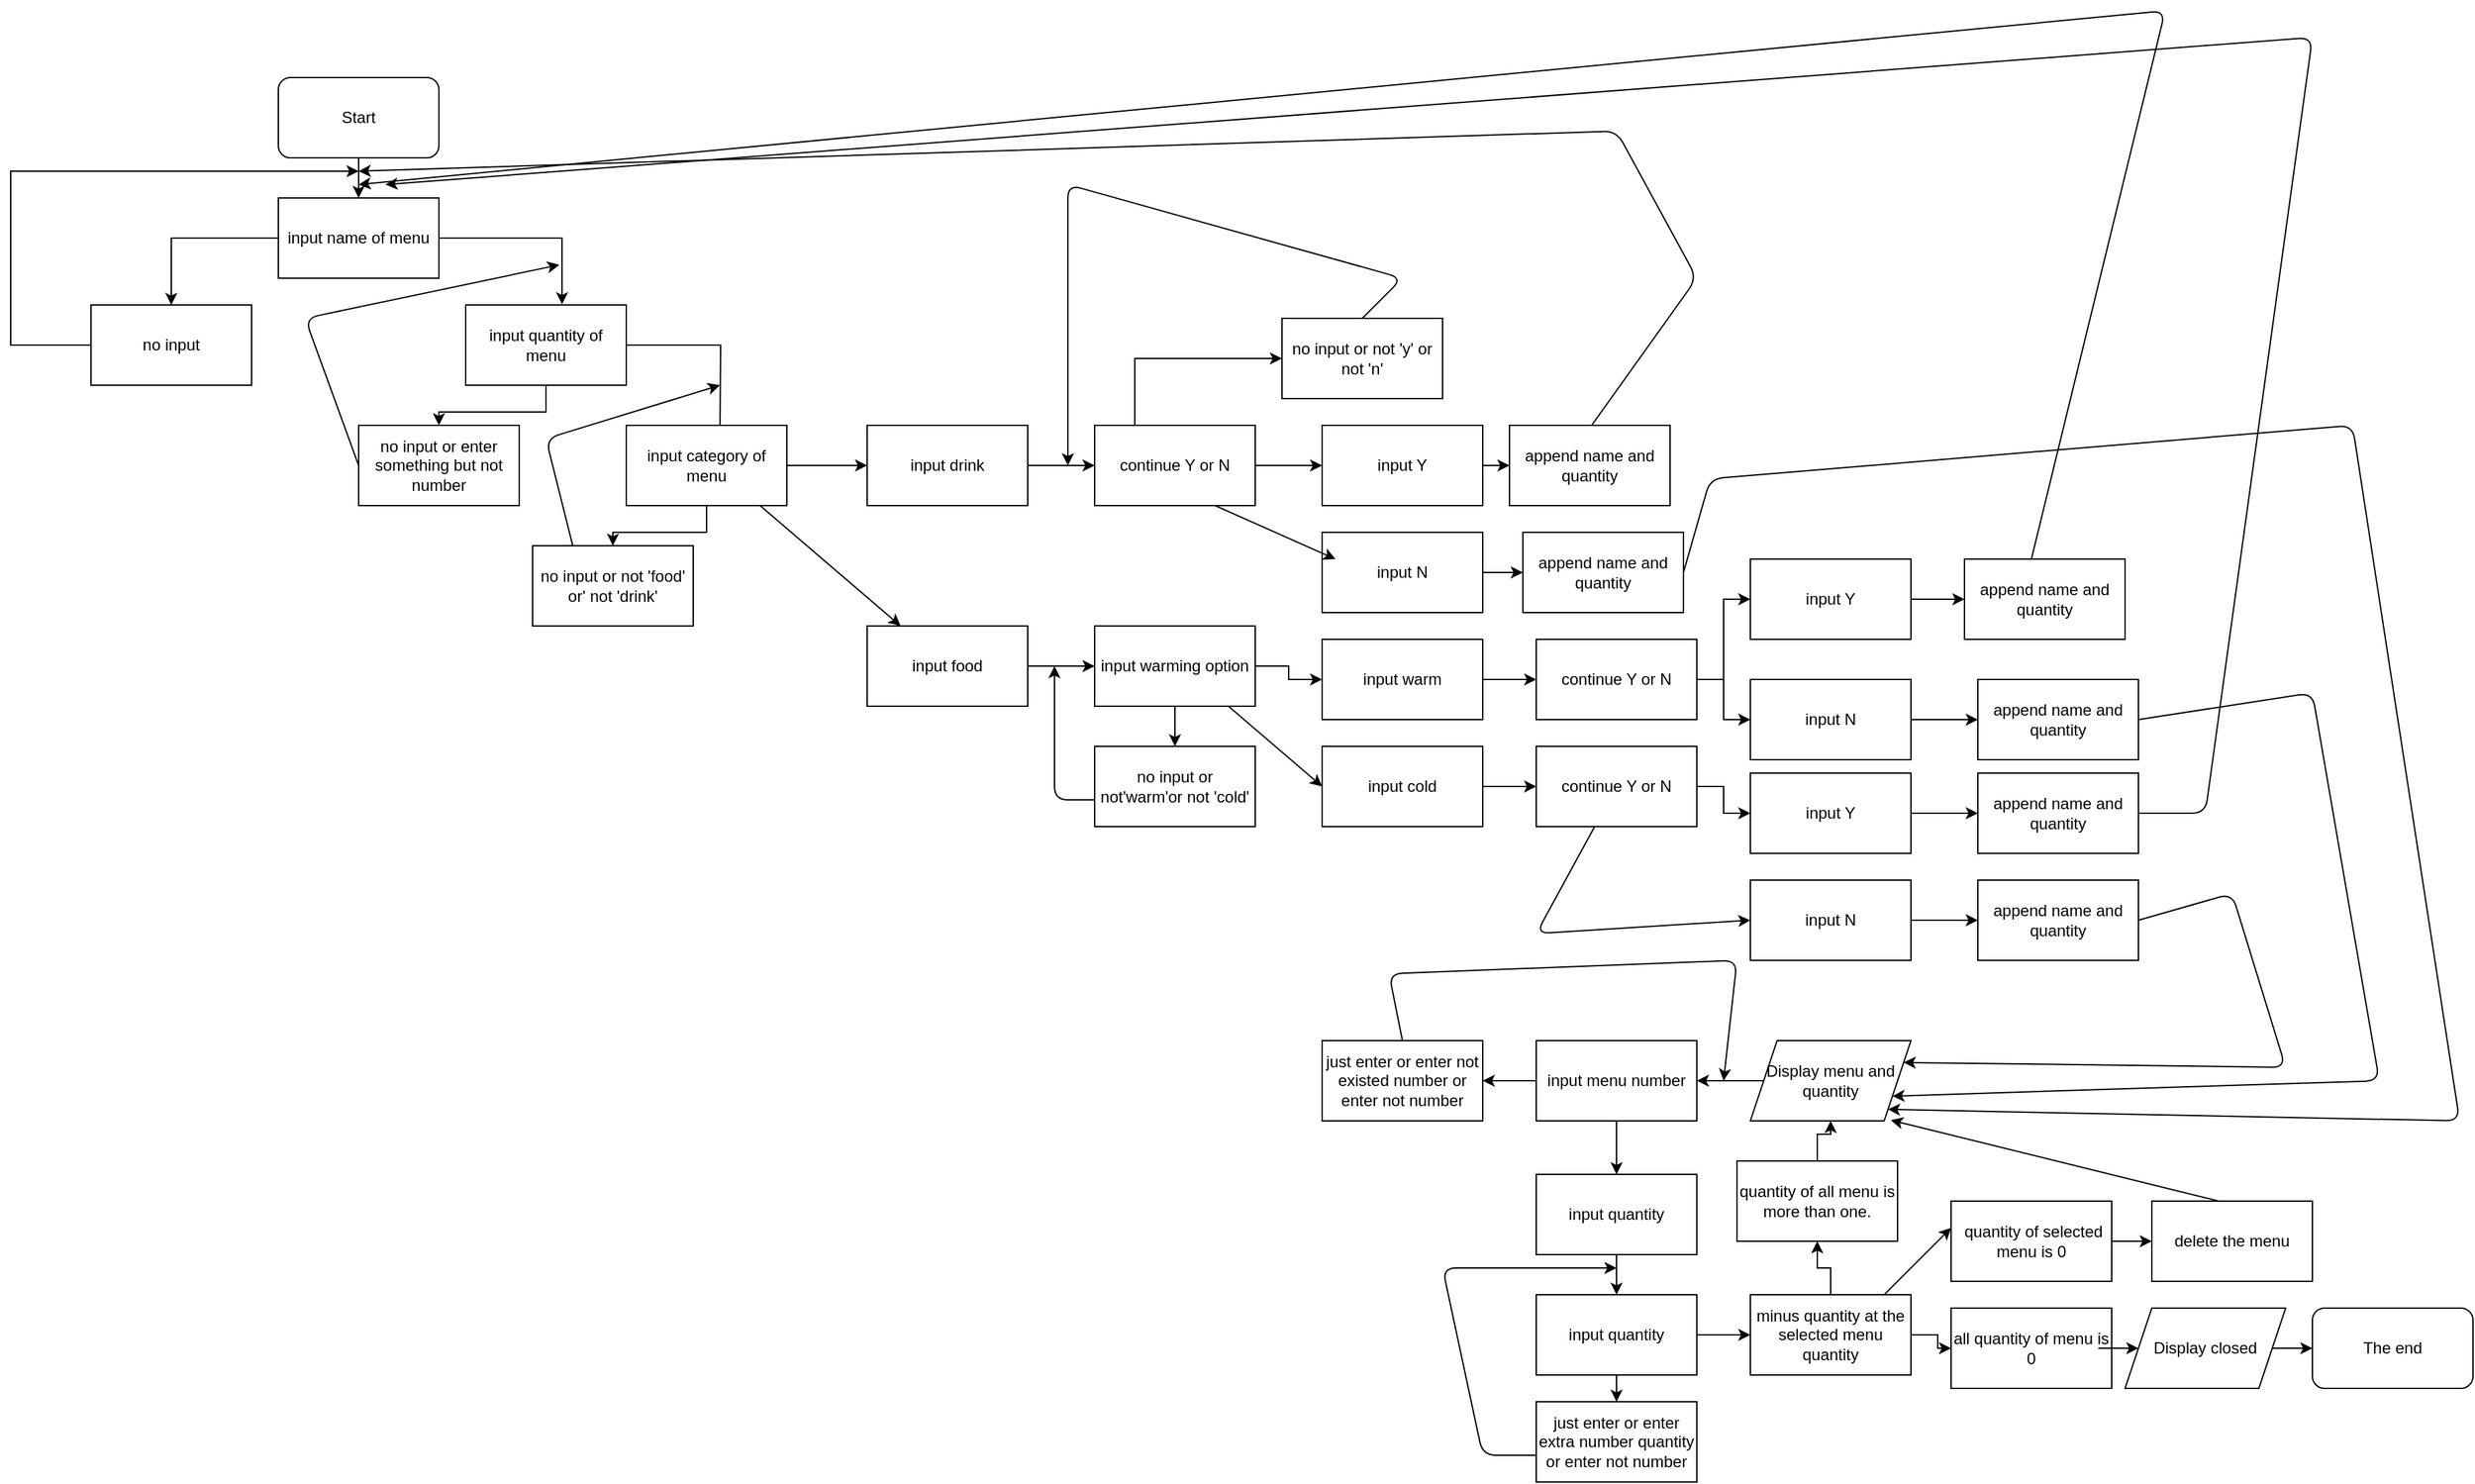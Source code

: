<mxfile version="14.7.7" type="github">
  <diagram id="p801fJ-4GE8LvIT7qMId" name="Page-1">
    <mxGraphModel dx="1422" dy="773" grid="1" gridSize="10" guides="1" tooltips="1" connect="1" arrows="1" fold="1" page="1" pageScale="1" pageWidth="3300" pageHeight="4681" math="0" shadow="0">
      <root>
        <mxCell id="0" />
        <mxCell id="1" parent="0" />
        <mxCell id="LuTiL_DvutiMw9GciKqi-8" value="" style="edgeStyle=orthogonalEdgeStyle;rounded=0;orthogonalLoop=1;jettySize=auto;html=1;" edge="1" parent="1" source="LuTiL_DvutiMw9GciKqi-1" target="LuTiL_DvutiMw9GciKqi-2">
          <mxGeometry relative="1" as="geometry" />
        </mxCell>
        <mxCell id="LuTiL_DvutiMw9GciKqi-1" value="Start" style="rounded=1;whiteSpace=wrap;html=1;" vertex="1" parent="1">
          <mxGeometry x="940" y="80" width="120" height="60" as="geometry" />
        </mxCell>
        <mxCell id="LuTiL_DvutiMw9GciKqi-7" value="" style="edgeStyle=orthogonalEdgeStyle;rounded=0;orthogonalLoop=1;jettySize=auto;html=1;" edge="1" parent="1" source="LuTiL_DvutiMw9GciKqi-2" target="LuTiL_DvutiMw9GciKqi-4">
          <mxGeometry relative="1" as="geometry">
            <mxPoint x="1000" y="310" as="targetPoint" />
          </mxGeometry>
        </mxCell>
        <mxCell id="LuTiL_DvutiMw9GciKqi-12" value="" style="edgeStyle=orthogonalEdgeStyle;rounded=0;orthogonalLoop=1;jettySize=auto;html=1;entryX=0.6;entryY=-0.008;entryDx=0;entryDy=0;entryPerimeter=0;" edge="1" parent="1" source="LuTiL_DvutiMw9GciKqi-2" target="LuTiL_DvutiMw9GciKqi-5">
          <mxGeometry relative="1" as="geometry">
            <mxPoint x="1160" y="200" as="targetPoint" />
          </mxGeometry>
        </mxCell>
        <mxCell id="LuTiL_DvutiMw9GciKqi-2" value="input name of menu" style="rounded=0;whiteSpace=wrap;html=1;" vertex="1" parent="1">
          <mxGeometry x="940" y="170" width="120" height="60" as="geometry" />
        </mxCell>
        <mxCell id="LuTiL_DvutiMw9GciKqi-10" value="" style="edgeStyle=orthogonalEdgeStyle;rounded=0;orthogonalLoop=1;jettySize=auto;html=1;" edge="1" parent="1" source="LuTiL_DvutiMw9GciKqi-4">
          <mxGeometry relative="1" as="geometry">
            <mxPoint x="1000" y="150" as="targetPoint" />
            <Array as="points">
              <mxPoint x="740" y="280" />
            </Array>
          </mxGeometry>
        </mxCell>
        <mxCell id="LuTiL_DvutiMw9GciKqi-4" value="no input" style="rounded=0;whiteSpace=wrap;html=1;" vertex="1" parent="1">
          <mxGeometry x="800" y="250" width="120" height="60" as="geometry" />
        </mxCell>
        <mxCell id="LuTiL_DvutiMw9GciKqi-14" value="" style="edgeStyle=orthogonalEdgeStyle;rounded=0;orthogonalLoop=1;jettySize=auto;html=1;" edge="1" parent="1" source="LuTiL_DvutiMw9GciKqi-5" target="LuTiL_DvutiMw9GciKqi-13">
          <mxGeometry relative="1" as="geometry" />
        </mxCell>
        <mxCell id="LuTiL_DvutiMw9GciKqi-26" value="" style="edgeStyle=orthogonalEdgeStyle;rounded=0;orthogonalLoop=1;jettySize=auto;html=1;" edge="1" parent="1" source="LuTiL_DvutiMw9GciKqi-5">
          <mxGeometry relative="1" as="geometry">
            <mxPoint x="1270" y="350" as="targetPoint" />
          </mxGeometry>
        </mxCell>
        <mxCell id="LuTiL_DvutiMw9GciKqi-5" value="input quantity of menu" style="rounded=0;whiteSpace=wrap;html=1;" vertex="1" parent="1">
          <mxGeometry x="1080" y="250" width="120" height="60" as="geometry" />
        </mxCell>
        <mxCell id="LuTiL_DvutiMw9GciKqi-13" value="no input or enter something but not number" style="rounded=0;whiteSpace=wrap;html=1;" vertex="1" parent="1">
          <mxGeometry x="1000" y="340" width="120" height="60" as="geometry" />
        </mxCell>
        <mxCell id="LuTiL_DvutiMw9GciKqi-22" value="" style="endArrow=classic;html=1;exitX=0;exitY=0.5;exitDx=0;exitDy=0;" edge="1" parent="1" source="LuTiL_DvutiMw9GciKqi-13">
          <mxGeometry width="50" height="50" relative="1" as="geometry">
            <mxPoint x="890" y="390" as="sourcePoint" />
            <mxPoint x="1150" y="220" as="targetPoint" />
            <Array as="points">
              <mxPoint x="960" y="260" />
            </Array>
          </mxGeometry>
        </mxCell>
        <mxCell id="LuTiL_DvutiMw9GciKqi-27" value="" style="edgeStyle=orthogonalEdgeStyle;rounded=0;orthogonalLoop=1;jettySize=auto;html=1;" edge="1" parent="1" source="LuTiL_DvutiMw9GciKqi-23" target="LuTiL_DvutiMw9GciKqi-24">
          <mxGeometry relative="1" as="geometry" />
        </mxCell>
        <mxCell id="LuTiL_DvutiMw9GciKqi-30" value="" style="edgeStyle=orthogonalEdgeStyle;rounded=0;orthogonalLoop=1;jettySize=auto;html=1;" edge="1" parent="1" source="LuTiL_DvutiMw9GciKqi-23" target="LuTiL_DvutiMw9GciKqi-29">
          <mxGeometry relative="1" as="geometry" />
        </mxCell>
        <mxCell id="LuTiL_DvutiMw9GciKqi-23" value="input category of menu" style="rounded=0;whiteSpace=wrap;html=1;" vertex="1" parent="1">
          <mxGeometry x="1200" y="340" width="120" height="60" as="geometry" />
        </mxCell>
        <mxCell id="LuTiL_DvutiMw9GciKqi-24" value="no input or not &#39;food&#39; or&#39; not &#39;drink&#39;" style="rounded=0;whiteSpace=wrap;html=1;" vertex="1" parent="1">
          <mxGeometry x="1130" y="430" width="120" height="60" as="geometry" />
        </mxCell>
        <mxCell id="LuTiL_DvutiMw9GciKqi-28" value="" style="endArrow=classic;html=1;exitX=0.25;exitY=0;exitDx=0;exitDy=0;" edge="1" parent="1" source="LuTiL_DvutiMw9GciKqi-24">
          <mxGeometry width="50" height="50" relative="1" as="geometry">
            <mxPoint x="1050" y="470" as="sourcePoint" />
            <mxPoint x="1270" y="310" as="targetPoint" />
            <Array as="points">
              <mxPoint x="1140" y="350" />
            </Array>
          </mxGeometry>
        </mxCell>
        <mxCell id="LuTiL_DvutiMw9GciKqi-32" value="" style="edgeStyle=orthogonalEdgeStyle;rounded=0;orthogonalLoop=1;jettySize=auto;html=1;" edge="1" parent="1" source="LuTiL_DvutiMw9GciKqi-29" target="LuTiL_DvutiMw9GciKqi-31">
          <mxGeometry relative="1" as="geometry" />
        </mxCell>
        <mxCell id="LuTiL_DvutiMw9GciKqi-29" value="input drink" style="rounded=0;whiteSpace=wrap;html=1;" vertex="1" parent="1">
          <mxGeometry x="1380" y="340" width="120" height="60" as="geometry" />
        </mxCell>
        <mxCell id="LuTiL_DvutiMw9GciKqi-39" value="" style="edgeStyle=orthogonalEdgeStyle;rounded=0;orthogonalLoop=1;jettySize=auto;html=1;entryX=0;entryY=0.5;entryDx=0;entryDy=0;" edge="1" parent="1" source="LuTiL_DvutiMw9GciKqi-31" target="LuTiL_DvutiMw9GciKqi-33">
          <mxGeometry relative="1" as="geometry">
            <mxPoint x="1610" y="290" as="targetPoint" />
            <Array as="points">
              <mxPoint x="1580" y="290" />
            </Array>
          </mxGeometry>
        </mxCell>
        <mxCell id="LuTiL_DvutiMw9GciKqi-42" value="" style="edgeStyle=orthogonalEdgeStyle;rounded=0;orthogonalLoop=1;jettySize=auto;html=1;" edge="1" parent="1" source="LuTiL_DvutiMw9GciKqi-31" target="LuTiL_DvutiMw9GciKqi-41">
          <mxGeometry relative="1" as="geometry" />
        </mxCell>
        <mxCell id="LuTiL_DvutiMw9GciKqi-31" value="continue Y or N" style="rounded=0;whiteSpace=wrap;html=1;" vertex="1" parent="1">
          <mxGeometry x="1550" y="340" width="120" height="60" as="geometry" />
        </mxCell>
        <mxCell id="LuTiL_DvutiMw9GciKqi-33" value="no input or not &#39;y&#39; or not &#39;n&#39;" style="rounded=0;whiteSpace=wrap;html=1;" vertex="1" parent="1">
          <mxGeometry x="1690" y="260" width="120" height="60" as="geometry" />
        </mxCell>
        <mxCell id="LuTiL_DvutiMw9GciKqi-40" value="" style="endArrow=classic;html=1;" edge="1" parent="1">
          <mxGeometry width="50" height="50" relative="1" as="geometry">
            <mxPoint x="1750" y="260" as="sourcePoint" />
            <mxPoint x="1530" y="370" as="targetPoint" />
            <Array as="points">
              <mxPoint x="1780" y="230" />
              <mxPoint x="1530" y="160" />
            </Array>
          </mxGeometry>
        </mxCell>
        <mxCell id="LuTiL_DvutiMw9GciKqi-66" value="" style="edgeStyle=orthogonalEdgeStyle;rounded=0;orthogonalLoop=1;jettySize=auto;html=1;" edge="1" parent="1" source="LuTiL_DvutiMw9GciKqi-41" target="LuTiL_DvutiMw9GciKqi-65">
          <mxGeometry relative="1" as="geometry" />
        </mxCell>
        <mxCell id="LuTiL_DvutiMw9GciKqi-41" value="input Y" style="rounded=0;whiteSpace=wrap;html=1;" vertex="1" parent="1">
          <mxGeometry x="1720" y="340" width="120" height="60" as="geometry" />
        </mxCell>
        <mxCell id="LuTiL_DvutiMw9GciKqi-43" value="" style="endArrow=classic;html=1;" edge="1" parent="1">
          <mxGeometry width="50" height="50" relative="1" as="geometry">
            <mxPoint x="1960" y="370" as="sourcePoint" />
            <mxPoint x="1000" y="150" as="targetPoint" />
            <Array as="points">
              <mxPoint x="1900" y="370" />
              <mxPoint x="2000" y="230" />
              <mxPoint x="1940" y="120" />
            </Array>
          </mxGeometry>
        </mxCell>
        <mxCell id="LuTiL_DvutiMw9GciKqi-89" value="" style="edgeStyle=orthogonalEdgeStyle;rounded=0;orthogonalLoop=1;jettySize=auto;html=1;" edge="1" parent="1" source="LuTiL_DvutiMw9GciKqi-44" target="LuTiL_DvutiMw9GciKqi-88">
          <mxGeometry relative="1" as="geometry" />
        </mxCell>
        <mxCell id="LuTiL_DvutiMw9GciKqi-44" value="input N" style="rounded=0;whiteSpace=wrap;html=1;" vertex="1" parent="1">
          <mxGeometry x="1720" y="420" width="120" height="60" as="geometry" />
        </mxCell>
        <mxCell id="LuTiL_DvutiMw9GciKqi-46" value="" style="endArrow=classic;html=1;exitX=0.75;exitY=1;exitDx=0;exitDy=0;" edge="1" parent="1" source="LuTiL_DvutiMw9GciKqi-31">
          <mxGeometry width="50" height="50" relative="1" as="geometry">
            <mxPoint x="1680" y="490" as="sourcePoint" />
            <mxPoint x="1730" y="440" as="targetPoint" />
          </mxGeometry>
        </mxCell>
        <mxCell id="LuTiL_DvutiMw9GciKqi-50" value="" style="edgeStyle=orthogonalEdgeStyle;rounded=0;orthogonalLoop=1;jettySize=auto;html=1;" edge="1" parent="1" source="LuTiL_DvutiMw9GciKqi-47" target="LuTiL_DvutiMw9GciKqi-49">
          <mxGeometry relative="1" as="geometry" />
        </mxCell>
        <mxCell id="LuTiL_DvutiMw9GciKqi-47" value="input food" style="rounded=0;whiteSpace=wrap;html=1;" vertex="1" parent="1">
          <mxGeometry x="1380" y="490" width="120" height="60" as="geometry" />
        </mxCell>
        <mxCell id="LuTiL_DvutiMw9GciKqi-48" value="" style="endArrow=classic;html=1;" edge="1" parent="1" target="LuTiL_DvutiMw9GciKqi-47">
          <mxGeometry width="50" height="50" relative="1" as="geometry">
            <mxPoint x="1300" y="400" as="sourcePoint" />
            <mxPoint x="1350" y="350" as="targetPoint" />
          </mxGeometry>
        </mxCell>
        <mxCell id="LuTiL_DvutiMw9GciKqi-53" value="" style="edgeStyle=orthogonalEdgeStyle;rounded=0;orthogonalLoop=1;jettySize=auto;html=1;" edge="1" parent="1" source="LuTiL_DvutiMw9GciKqi-49" target="LuTiL_DvutiMw9GciKqi-51">
          <mxGeometry relative="1" as="geometry" />
        </mxCell>
        <mxCell id="LuTiL_DvutiMw9GciKqi-56" value="" style="edgeStyle=orthogonalEdgeStyle;rounded=0;orthogonalLoop=1;jettySize=auto;html=1;" edge="1" parent="1" source="LuTiL_DvutiMw9GciKqi-49" target="LuTiL_DvutiMw9GciKqi-54">
          <mxGeometry relative="1" as="geometry" />
        </mxCell>
        <mxCell id="LuTiL_DvutiMw9GciKqi-49" value="input warming option" style="rounded=0;whiteSpace=wrap;html=1;" vertex="1" parent="1">
          <mxGeometry x="1550" y="490" width="120" height="60" as="geometry" />
        </mxCell>
        <mxCell id="LuTiL_DvutiMw9GciKqi-51" value="no input or not&#39;warm&#39;or not &#39;cold&#39;" style="rounded=0;whiteSpace=wrap;html=1;" vertex="1" parent="1">
          <mxGeometry x="1550" y="580" width="120" height="60" as="geometry" />
        </mxCell>
        <mxCell id="LuTiL_DvutiMw9GciKqi-52" value="" style="endArrow=classic;html=1;" edge="1" parent="1">
          <mxGeometry width="50" height="50" relative="1" as="geometry">
            <mxPoint x="1550" y="620" as="sourcePoint" />
            <mxPoint x="1520" y="520" as="targetPoint" />
            <Array as="points">
              <mxPoint x="1520" y="620" />
            </Array>
          </mxGeometry>
        </mxCell>
        <mxCell id="LuTiL_DvutiMw9GciKqi-64" value="" style="edgeStyle=orthogonalEdgeStyle;rounded=0;orthogonalLoop=1;jettySize=auto;html=1;" edge="1" parent="1" source="LuTiL_DvutiMw9GciKqi-54" target="LuTiL_DvutiMw9GciKqi-58">
          <mxGeometry relative="1" as="geometry" />
        </mxCell>
        <mxCell id="LuTiL_DvutiMw9GciKqi-54" value="input warm" style="rounded=0;whiteSpace=wrap;html=1;" vertex="1" parent="1">
          <mxGeometry x="1720" y="500" width="120" height="60" as="geometry" />
        </mxCell>
        <mxCell id="LuTiL_DvutiMw9GciKqi-63" value="" style="edgeStyle=orthogonalEdgeStyle;rounded=0;orthogonalLoop=1;jettySize=auto;html=1;" edge="1" parent="1" source="LuTiL_DvutiMw9GciKqi-55" target="LuTiL_DvutiMw9GciKqi-62">
          <mxGeometry relative="1" as="geometry" />
        </mxCell>
        <mxCell id="LuTiL_DvutiMw9GciKqi-55" value="input cold" style="rounded=0;whiteSpace=wrap;html=1;" vertex="1" parent="1">
          <mxGeometry x="1720" y="580" width="120" height="60" as="geometry" />
        </mxCell>
        <mxCell id="LuTiL_DvutiMw9GciKqi-57" value="" style="endArrow=classic;html=1;entryX=0;entryY=0.5;entryDx=0;entryDy=0;" edge="1" parent="1" target="LuTiL_DvutiMw9GciKqi-55">
          <mxGeometry width="50" height="50" relative="1" as="geometry">
            <mxPoint x="1650" y="550" as="sourcePoint" />
            <mxPoint x="1700" y="500" as="targetPoint" />
          </mxGeometry>
        </mxCell>
        <mxCell id="LuTiL_DvutiMw9GciKqi-68" value="" style="edgeStyle=orthogonalEdgeStyle;rounded=0;orthogonalLoop=1;jettySize=auto;html=1;" edge="1" parent="1" source="LuTiL_DvutiMw9GciKqi-58" target="LuTiL_DvutiMw9GciKqi-67">
          <mxGeometry relative="1" as="geometry" />
        </mxCell>
        <mxCell id="LuTiL_DvutiMw9GciKqi-70" value="" style="edgeStyle=orthogonalEdgeStyle;rounded=0;orthogonalLoop=1;jettySize=auto;html=1;" edge="1" parent="1" source="LuTiL_DvutiMw9GciKqi-58" target="LuTiL_DvutiMw9GciKqi-69">
          <mxGeometry relative="1" as="geometry" />
        </mxCell>
        <mxCell id="LuTiL_DvutiMw9GciKqi-58" value="continue Y or N" style="rounded=0;whiteSpace=wrap;html=1;" vertex="1" parent="1">
          <mxGeometry x="1880" y="500" width="120" height="60" as="geometry" />
        </mxCell>
        <mxCell id="LuTiL_DvutiMw9GciKqi-73" value="" style="edgeStyle=orthogonalEdgeStyle;rounded=0;orthogonalLoop=1;jettySize=auto;html=1;" edge="1" parent="1" source="LuTiL_DvutiMw9GciKqi-62" target="LuTiL_DvutiMw9GciKqi-71">
          <mxGeometry relative="1" as="geometry" />
        </mxCell>
        <mxCell id="LuTiL_DvutiMw9GciKqi-62" value="continue Y or N" style="rounded=0;whiteSpace=wrap;html=1;" vertex="1" parent="1">
          <mxGeometry x="1880" y="580" width="120" height="60" as="geometry" />
        </mxCell>
        <mxCell id="LuTiL_DvutiMw9GciKqi-65" value="append name and quantity" style="rounded=0;whiteSpace=wrap;html=1;" vertex="1" parent="1">
          <mxGeometry x="1860" y="340" width="120" height="60" as="geometry" />
        </mxCell>
        <mxCell id="LuTiL_DvutiMw9GciKqi-81" value="" style="edgeStyle=orthogonalEdgeStyle;rounded=0;orthogonalLoop=1;jettySize=auto;html=1;" edge="1" parent="1" source="LuTiL_DvutiMw9GciKqi-67" target="LuTiL_DvutiMw9GciKqi-77">
          <mxGeometry relative="1" as="geometry" />
        </mxCell>
        <mxCell id="LuTiL_DvutiMw9GciKqi-67" value="input Y" style="rounded=0;whiteSpace=wrap;html=1;" vertex="1" parent="1">
          <mxGeometry x="2040" y="440" width="120" height="60" as="geometry" />
        </mxCell>
        <mxCell id="LuTiL_DvutiMw9GciKqi-86" value="" style="edgeStyle=orthogonalEdgeStyle;rounded=0;orthogonalLoop=1;jettySize=auto;html=1;" edge="1" parent="1" source="LuTiL_DvutiMw9GciKqi-69" target="LuTiL_DvutiMw9GciKqi-79">
          <mxGeometry relative="1" as="geometry" />
        </mxCell>
        <mxCell id="LuTiL_DvutiMw9GciKqi-69" value="input N" style="rounded=0;whiteSpace=wrap;html=1;" vertex="1" parent="1">
          <mxGeometry x="2040" y="530" width="120" height="60" as="geometry" />
        </mxCell>
        <mxCell id="LuTiL_DvutiMw9GciKqi-85" value="" style="edgeStyle=orthogonalEdgeStyle;rounded=0;orthogonalLoop=1;jettySize=auto;html=1;" edge="1" parent="1" source="LuTiL_DvutiMw9GciKqi-71" target="LuTiL_DvutiMw9GciKqi-78">
          <mxGeometry relative="1" as="geometry" />
        </mxCell>
        <mxCell id="LuTiL_DvutiMw9GciKqi-71" value="input Y" style="rounded=0;whiteSpace=wrap;html=1;" vertex="1" parent="1">
          <mxGeometry x="2040" y="600" width="120" height="60" as="geometry" />
        </mxCell>
        <mxCell id="LuTiL_DvutiMw9GciKqi-87" value="" style="edgeStyle=orthogonalEdgeStyle;rounded=0;orthogonalLoop=1;jettySize=auto;html=1;" edge="1" parent="1" source="LuTiL_DvutiMw9GciKqi-72" target="LuTiL_DvutiMw9GciKqi-80">
          <mxGeometry relative="1" as="geometry" />
        </mxCell>
        <mxCell id="LuTiL_DvutiMw9GciKqi-72" value="input N" style="rounded=0;whiteSpace=wrap;html=1;" vertex="1" parent="1">
          <mxGeometry x="2040" y="680" width="120" height="60" as="geometry" />
        </mxCell>
        <mxCell id="LuTiL_DvutiMw9GciKqi-76" value="" style="endArrow=classic;html=1;entryX=0;entryY=0.5;entryDx=0;entryDy=0;" edge="1" parent="1" source="LuTiL_DvutiMw9GciKqi-62" target="LuTiL_DvutiMw9GciKqi-72">
          <mxGeometry width="50" height="50" relative="1" as="geometry">
            <mxPoint x="1930" y="710" as="sourcePoint" />
            <mxPoint x="1940" y="720" as="targetPoint" />
            <Array as="points">
              <mxPoint x="1880" y="720" />
            </Array>
          </mxGeometry>
        </mxCell>
        <mxCell id="LuTiL_DvutiMw9GciKqi-77" value="append name and quantity" style="rounded=0;whiteSpace=wrap;html=1;" vertex="1" parent="1">
          <mxGeometry x="2200" y="440" width="120" height="60" as="geometry" />
        </mxCell>
        <mxCell id="LuTiL_DvutiMw9GciKqi-78" value="append name and quantity" style="rounded=0;whiteSpace=wrap;html=1;" vertex="1" parent="1">
          <mxGeometry x="2210" y="600" width="120" height="60" as="geometry" />
        </mxCell>
        <mxCell id="LuTiL_DvutiMw9GciKqi-79" value="append name and quantity" style="rounded=0;whiteSpace=wrap;html=1;" vertex="1" parent="1">
          <mxGeometry x="2210" y="530" width="120" height="60" as="geometry" />
        </mxCell>
        <mxCell id="LuTiL_DvutiMw9GciKqi-80" value="append name and quantity" style="rounded=0;whiteSpace=wrap;html=1;" vertex="1" parent="1">
          <mxGeometry x="2210" y="680" width="120" height="60" as="geometry" />
        </mxCell>
        <mxCell id="LuTiL_DvutiMw9GciKqi-84" value="" style="endArrow=classic;html=1;" edge="1" parent="1">
          <mxGeometry width="50" height="50" relative="1" as="geometry">
            <mxPoint x="2250" y="440" as="sourcePoint" />
            <mxPoint x="1000" y="160" as="targetPoint" />
            <Array as="points">
              <mxPoint x="2350" y="30" />
            </Array>
          </mxGeometry>
        </mxCell>
        <mxCell id="LuTiL_DvutiMw9GciKqi-88" value="append name and quantity" style="rounded=0;whiteSpace=wrap;html=1;" vertex="1" parent="1">
          <mxGeometry x="1870" y="420" width="120" height="60" as="geometry" />
        </mxCell>
        <mxCell id="LuTiL_DvutiMw9GciKqi-90" value="" style="endArrow=classic;html=1;" edge="1" parent="1">
          <mxGeometry width="50" height="50" relative="1" as="geometry">
            <mxPoint x="2330" y="630" as="sourcePoint" />
            <mxPoint x="1020" y="160" as="targetPoint" />
            <Array as="points">
              <mxPoint x="2380" y="630" />
              <mxPoint x="2460" y="50" />
            </Array>
          </mxGeometry>
        </mxCell>
        <mxCell id="LuTiL_DvutiMw9GciKqi-97" value="" style="edgeStyle=orthogonalEdgeStyle;rounded=0;orthogonalLoop=1;jettySize=auto;html=1;" edge="1" parent="1" source="LuTiL_DvutiMw9GciKqi-91" target="LuTiL_DvutiMw9GciKqi-96">
          <mxGeometry relative="1" as="geometry" />
        </mxCell>
        <mxCell id="LuTiL_DvutiMw9GciKqi-91" value="Display menu and quantity" style="shape=parallelogram;perimeter=parallelogramPerimeter;whiteSpace=wrap;html=1;fixedSize=1;" vertex="1" parent="1">
          <mxGeometry x="2040" y="800" width="120" height="60" as="geometry" />
        </mxCell>
        <mxCell id="LuTiL_DvutiMw9GciKqi-92" value="" style="endArrow=classic;html=1;entryX=1;entryY=1;entryDx=0;entryDy=0;" edge="1" parent="1" target="LuTiL_DvutiMw9GciKqi-91">
          <mxGeometry width="50" height="50" relative="1" as="geometry">
            <mxPoint x="1990" y="450" as="sourcePoint" />
            <mxPoint x="2490" y="860" as="targetPoint" />
            <Array as="points">
              <mxPoint x="2010" y="380" />
              <mxPoint x="2490" y="340" />
              <mxPoint x="2570" y="860" />
            </Array>
          </mxGeometry>
        </mxCell>
        <mxCell id="LuTiL_DvutiMw9GciKqi-93" value="" style="endArrow=classic;html=1;entryX=1;entryY=0.75;entryDx=0;entryDy=0;" edge="1" parent="1" target="LuTiL_DvutiMw9GciKqi-91">
          <mxGeometry width="50" height="50" relative="1" as="geometry">
            <mxPoint x="2330" y="560" as="sourcePoint" />
            <mxPoint x="2460" y="830" as="targetPoint" />
            <Array as="points">
              <mxPoint x="2460" y="540" />
              <mxPoint x="2510" y="830" />
            </Array>
          </mxGeometry>
        </mxCell>
        <mxCell id="LuTiL_DvutiMw9GciKqi-95" value="" style="endArrow=classic;html=1;entryX=1;entryY=0.25;entryDx=0;entryDy=0;" edge="1" parent="1" target="LuTiL_DvutiMw9GciKqi-91">
          <mxGeometry width="50" height="50" relative="1" as="geometry">
            <mxPoint x="2330" y="710" as="sourcePoint" />
            <mxPoint x="2170" y="820" as="targetPoint" />
            <Array as="points">
              <mxPoint x="2400" y="690" />
              <mxPoint x="2440" y="820" />
            </Array>
          </mxGeometry>
        </mxCell>
        <mxCell id="LuTiL_DvutiMw9GciKqi-99" value="" style="edgeStyle=orthogonalEdgeStyle;rounded=0;orthogonalLoop=1;jettySize=auto;html=1;" edge="1" parent="1" source="LuTiL_DvutiMw9GciKqi-96" target="LuTiL_DvutiMw9GciKqi-98">
          <mxGeometry relative="1" as="geometry" />
        </mxCell>
        <mxCell id="LuTiL_DvutiMw9GciKqi-102" value="" style="edgeStyle=orthogonalEdgeStyle;rounded=0;orthogonalLoop=1;jettySize=auto;html=1;" edge="1" parent="1" source="LuTiL_DvutiMw9GciKqi-96" target="LuTiL_DvutiMw9GciKqi-101">
          <mxGeometry relative="1" as="geometry" />
        </mxCell>
        <mxCell id="LuTiL_DvutiMw9GciKqi-96" value="input menu number" style="rounded=0;whiteSpace=wrap;html=1;" vertex="1" parent="1">
          <mxGeometry x="1880" y="800" width="120" height="60" as="geometry" />
        </mxCell>
        <mxCell id="LuTiL_DvutiMw9GciKqi-98" value="just enter or enter not existed number or enter not number" style="rounded=0;whiteSpace=wrap;html=1;" vertex="1" parent="1">
          <mxGeometry x="1720" y="800" width="120" height="60" as="geometry" />
        </mxCell>
        <mxCell id="LuTiL_DvutiMw9GciKqi-100" value="" style="endArrow=classic;html=1;" edge="1" parent="1">
          <mxGeometry width="50" height="50" relative="1" as="geometry">
            <mxPoint x="1780" y="800" as="sourcePoint" />
            <mxPoint x="2020" y="830" as="targetPoint" />
            <Array as="points">
              <mxPoint x="1770" y="750" />
              <mxPoint x="2030" y="740" />
            </Array>
          </mxGeometry>
        </mxCell>
        <mxCell id="LuTiL_DvutiMw9GciKqi-104" value="" style="edgeStyle=orthogonalEdgeStyle;rounded=0;orthogonalLoop=1;jettySize=auto;html=1;" edge="1" parent="1" source="LuTiL_DvutiMw9GciKqi-101" target="LuTiL_DvutiMw9GciKqi-103">
          <mxGeometry relative="1" as="geometry" />
        </mxCell>
        <mxCell id="LuTiL_DvutiMw9GciKqi-101" value="input quantity" style="rounded=0;whiteSpace=wrap;html=1;" vertex="1" parent="1">
          <mxGeometry x="1880" y="900" width="120" height="60" as="geometry" />
        </mxCell>
        <mxCell id="LuTiL_DvutiMw9GciKqi-106" value="" style="edgeStyle=orthogonalEdgeStyle;rounded=0;orthogonalLoop=1;jettySize=auto;html=1;" edge="1" parent="1" source="LuTiL_DvutiMw9GciKqi-103" target="LuTiL_DvutiMw9GciKqi-105">
          <mxGeometry relative="1" as="geometry" />
        </mxCell>
        <mxCell id="LuTiL_DvutiMw9GciKqi-110" value="" style="edgeStyle=orthogonalEdgeStyle;rounded=0;orthogonalLoop=1;jettySize=auto;html=1;" edge="1" parent="1" source="LuTiL_DvutiMw9GciKqi-103" target="LuTiL_DvutiMw9GciKqi-109">
          <mxGeometry relative="1" as="geometry" />
        </mxCell>
        <mxCell id="LuTiL_DvutiMw9GciKqi-103" value="input quantity" style="rounded=0;whiteSpace=wrap;html=1;" vertex="1" parent="1">
          <mxGeometry x="1880" y="990" width="120" height="60" as="geometry" />
        </mxCell>
        <mxCell id="LuTiL_DvutiMw9GciKqi-105" value="just enter or enter extra number quantity or enter not number" style="rounded=0;whiteSpace=wrap;html=1;" vertex="1" parent="1">
          <mxGeometry x="1880" y="1070" width="120" height="60" as="geometry" />
        </mxCell>
        <mxCell id="LuTiL_DvutiMw9GciKqi-108" value="" style="endArrow=classic;html=1;" edge="1" parent="1">
          <mxGeometry width="50" height="50" relative="1" as="geometry">
            <mxPoint x="1880" y="1110" as="sourcePoint" />
            <mxPoint x="1940" y="970" as="targetPoint" />
            <Array as="points">
              <mxPoint x="1840" y="1110" />
              <mxPoint x="1810" y="970" />
            </Array>
          </mxGeometry>
        </mxCell>
        <mxCell id="LuTiL_DvutiMw9GciKqi-122" value="" style="edgeStyle=orthogonalEdgeStyle;rounded=0;orthogonalLoop=1;jettySize=auto;html=1;" edge="1" parent="1" source="LuTiL_DvutiMw9GciKqi-109" target="LuTiL_DvutiMw9GciKqi-114">
          <mxGeometry relative="1" as="geometry" />
        </mxCell>
        <mxCell id="LuTiL_DvutiMw9GciKqi-126" value="" style="edgeStyle=orthogonalEdgeStyle;rounded=0;orthogonalLoop=1;jettySize=auto;html=1;" edge="1" parent="1" source="LuTiL_DvutiMw9GciKqi-109" target="LuTiL_DvutiMw9GciKqi-125">
          <mxGeometry relative="1" as="geometry" />
        </mxCell>
        <mxCell id="LuTiL_DvutiMw9GciKqi-109" value="minus quantity at the selected menu quantity" style="rounded=0;whiteSpace=wrap;html=1;" vertex="1" parent="1">
          <mxGeometry x="2040" y="990" width="120" height="60" as="geometry" />
        </mxCell>
        <mxCell id="LuTiL_DvutiMw9GciKqi-120" value="" style="edgeStyle=orthogonalEdgeStyle;rounded=0;orthogonalLoop=1;jettySize=auto;html=1;" edge="1" parent="1" source="LuTiL_DvutiMw9GciKqi-113" target="LuTiL_DvutiMw9GciKqi-115">
          <mxGeometry relative="1" as="geometry" />
        </mxCell>
        <mxCell id="LuTiL_DvutiMw9GciKqi-113" value="&amp;nbsp;quantity of selected menu is 0" style="rounded=0;whiteSpace=wrap;html=1;" vertex="1" parent="1">
          <mxGeometry x="2190" y="920" width="120" height="60" as="geometry" />
        </mxCell>
        <mxCell id="LuTiL_DvutiMw9GciKqi-114" value="all quantity of menu is 0" style="rounded=0;whiteSpace=wrap;html=1;" vertex="1" parent="1">
          <mxGeometry x="2190" y="1000" width="120" height="60" as="geometry" />
        </mxCell>
        <mxCell id="LuTiL_DvutiMw9GciKqi-115" value="delete the menu" style="rounded=0;whiteSpace=wrap;html=1;" vertex="1" parent="1">
          <mxGeometry x="2340" y="920" width="120" height="60" as="geometry" />
        </mxCell>
        <mxCell id="LuTiL_DvutiMw9GciKqi-116" value="The end" style="rounded=1;whiteSpace=wrap;html=1;" vertex="1" parent="1">
          <mxGeometry x="2460" y="1000" width="120" height="60" as="geometry" />
        </mxCell>
        <mxCell id="LuTiL_DvutiMw9GciKqi-124" value="" style="edgeStyle=orthogonalEdgeStyle;rounded=0;orthogonalLoop=1;jettySize=auto;html=1;" edge="1" parent="1" source="LuTiL_DvutiMw9GciKqi-117" target="LuTiL_DvutiMw9GciKqi-116">
          <mxGeometry relative="1" as="geometry" />
        </mxCell>
        <mxCell id="LuTiL_DvutiMw9GciKqi-117" value="Display closed" style="shape=parallelogram;perimeter=parallelogramPerimeter;whiteSpace=wrap;html=1;fixedSize=1;" vertex="1" parent="1">
          <mxGeometry x="2320" y="1000" width="120" height="60" as="geometry" />
        </mxCell>
        <mxCell id="LuTiL_DvutiMw9GciKqi-119" value="" style="endArrow=classic;html=1;" edge="1" parent="1">
          <mxGeometry width="50" height="50" relative="1" as="geometry">
            <mxPoint x="2140" y="990" as="sourcePoint" />
            <mxPoint x="2190" y="940" as="targetPoint" />
          </mxGeometry>
        </mxCell>
        <mxCell id="LuTiL_DvutiMw9GciKqi-121" value="" style="endArrow=classic;html=1;entryX=0.875;entryY=0.992;entryDx=0;entryDy=0;entryPerimeter=0;" edge="1" parent="1" target="LuTiL_DvutiMw9GciKqi-91">
          <mxGeometry width="50" height="50" relative="1" as="geometry">
            <mxPoint x="2390" y="920" as="sourcePoint" />
            <mxPoint x="2440" y="870" as="targetPoint" />
          </mxGeometry>
        </mxCell>
        <mxCell id="LuTiL_DvutiMw9GciKqi-123" value="" style="endArrow=classic;html=1;" edge="1" parent="1" target="LuTiL_DvutiMw9GciKqi-117">
          <mxGeometry width="50" height="50" relative="1" as="geometry">
            <mxPoint x="2300" y="1030" as="sourcePoint" />
            <mxPoint x="2350" y="980" as="targetPoint" />
          </mxGeometry>
        </mxCell>
        <mxCell id="LuTiL_DvutiMw9GciKqi-127" value="" style="edgeStyle=orthogonalEdgeStyle;rounded=0;orthogonalLoop=1;jettySize=auto;html=1;" edge="1" parent="1" source="LuTiL_DvutiMw9GciKqi-125" target="LuTiL_DvutiMw9GciKqi-91">
          <mxGeometry relative="1" as="geometry" />
        </mxCell>
        <mxCell id="LuTiL_DvutiMw9GciKqi-125" value="quantity of all menu is more than one." style="rounded=0;whiteSpace=wrap;html=1;" vertex="1" parent="1">
          <mxGeometry x="2030" y="890" width="120" height="60" as="geometry" />
        </mxCell>
      </root>
    </mxGraphModel>
  </diagram>
</mxfile>

